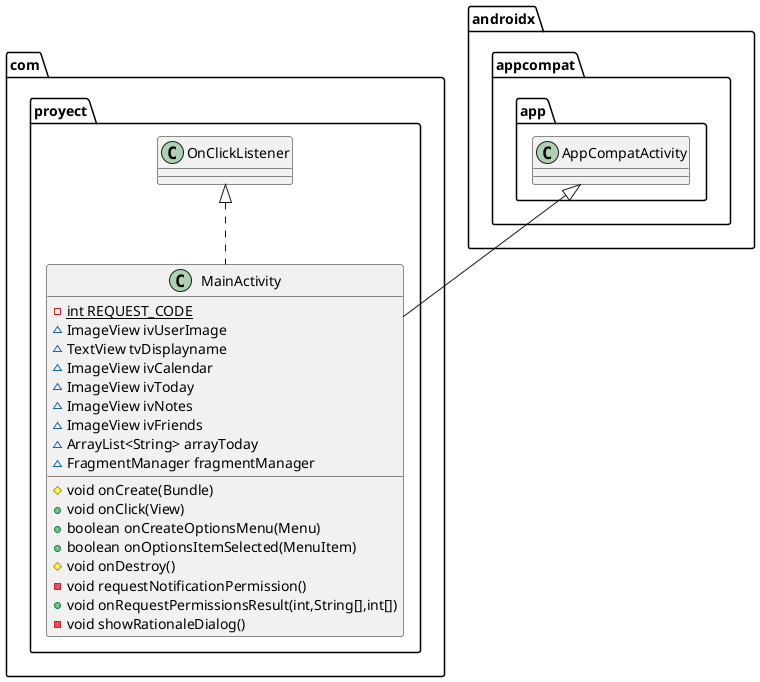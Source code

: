 @startuml
class com.proyect.MainActivity {
- {static} int REQUEST_CODE
~ ImageView ivUserImage
~ TextView tvDisplayname
~ ImageView ivCalendar
~ ImageView ivToday
~ ImageView ivNotes
~ ImageView ivFriends
~ ArrayList<String> arrayToday
~ FragmentManager fragmentManager
# void onCreate(Bundle)
+ void onClick(View)
+ boolean onCreateOptionsMenu(Menu)
+ boolean onOptionsItemSelected(MenuItem)
# void onDestroy()
- void requestNotificationPermission()
+ void onRequestPermissionsResult(int,String[],int[])
- void showRationaleDialog()
}




com.proyect.OnClickListener <|.. com.proyect.MainActivity
androidx.appcompat.app.AppCompatActivity <|-- com.proyect.MainActivity
@enduml
